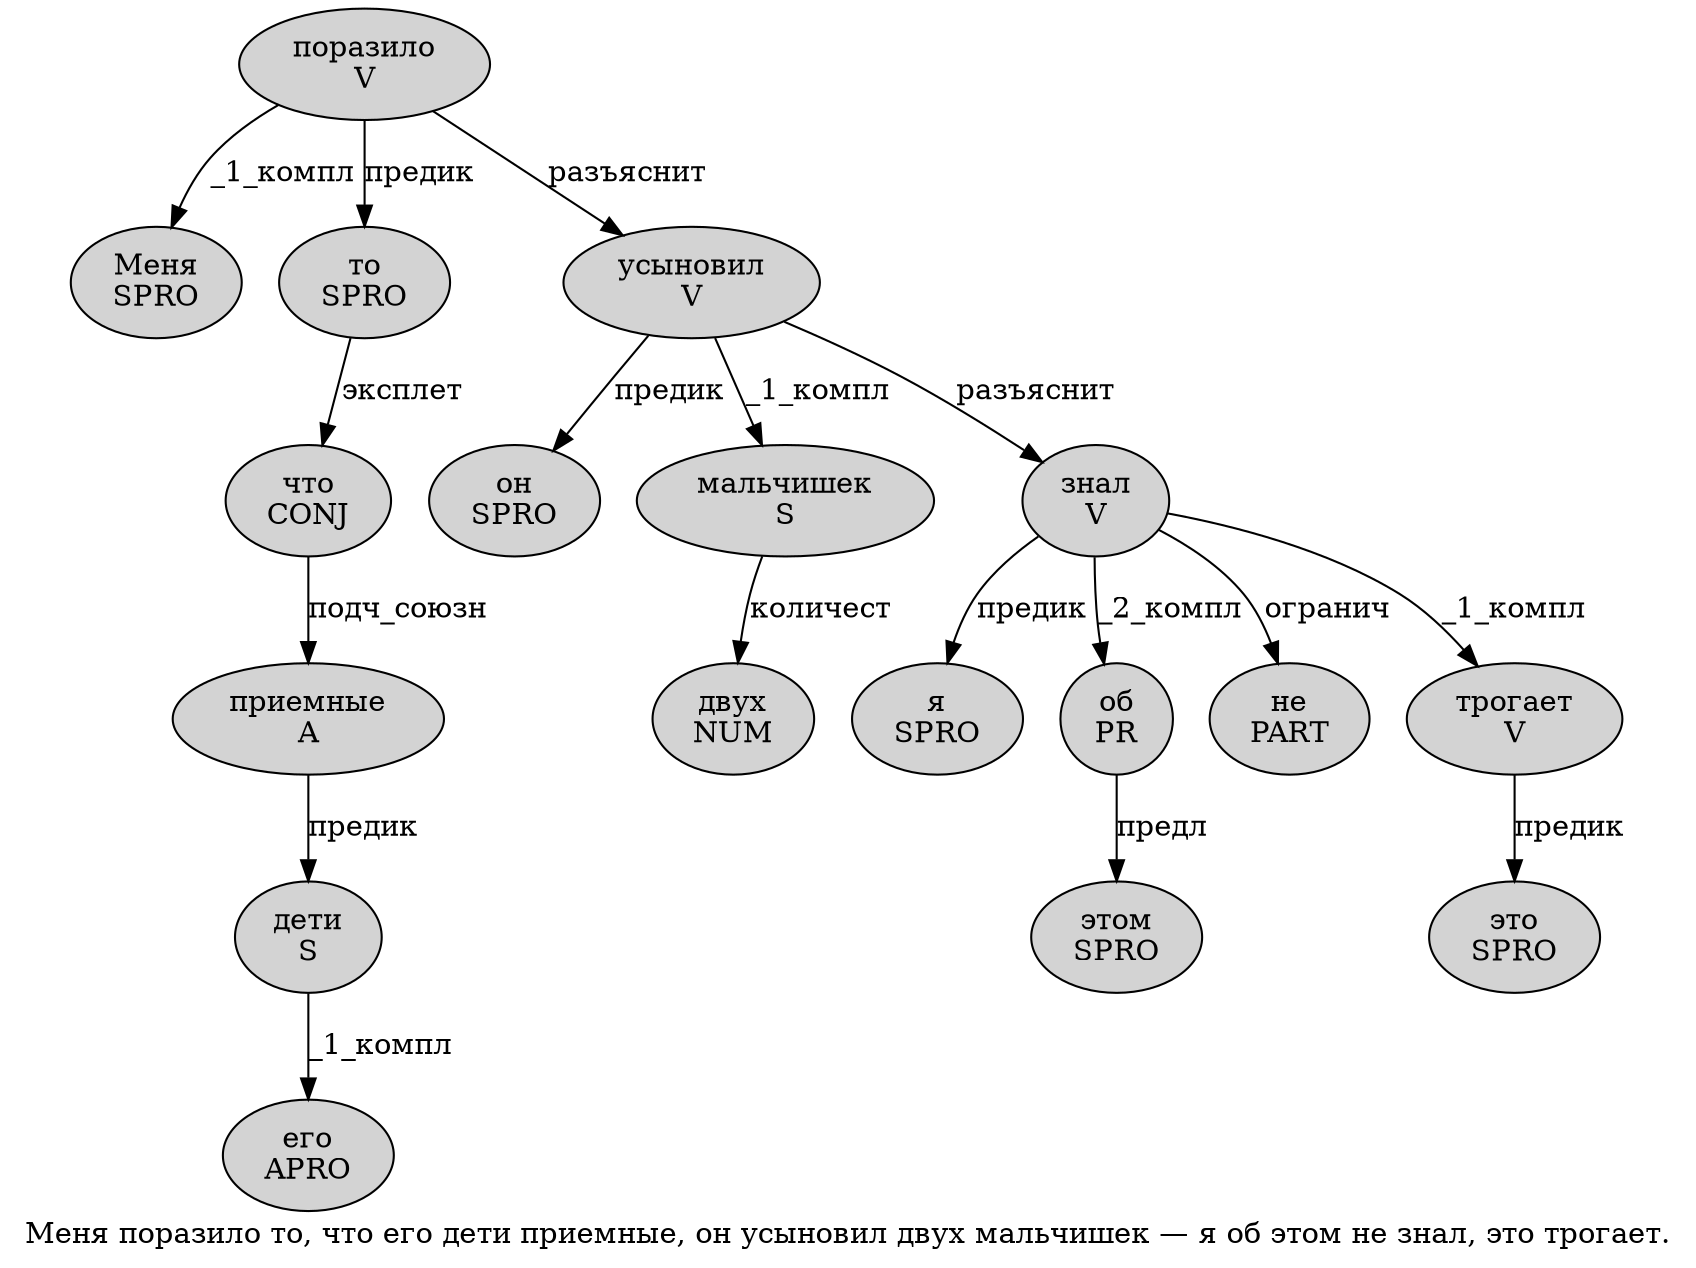 digraph SENTENCE_1694 {
	graph [label="Меня поразило то, что его дети приемные, он усыновил двух мальчишек — я об этом не знал, это трогает."]
	node [style=filled]
		0 [label="Меня
SPRO" color="" fillcolor=lightgray penwidth=1 shape=ellipse]
		1 [label="поразило
V" color="" fillcolor=lightgray penwidth=1 shape=ellipse]
		2 [label="то
SPRO" color="" fillcolor=lightgray penwidth=1 shape=ellipse]
		4 [label="что
CONJ" color="" fillcolor=lightgray penwidth=1 shape=ellipse]
		5 [label="его
APRO" color="" fillcolor=lightgray penwidth=1 shape=ellipse]
		6 [label="дети
S" color="" fillcolor=lightgray penwidth=1 shape=ellipse]
		7 [label="приемные
A" color="" fillcolor=lightgray penwidth=1 shape=ellipse]
		9 [label="он
SPRO" color="" fillcolor=lightgray penwidth=1 shape=ellipse]
		10 [label="усыновил
V" color="" fillcolor=lightgray penwidth=1 shape=ellipse]
		11 [label="двух
NUM" color="" fillcolor=lightgray penwidth=1 shape=ellipse]
		12 [label="мальчишек
S" color="" fillcolor=lightgray penwidth=1 shape=ellipse]
		14 [label="я
SPRO" color="" fillcolor=lightgray penwidth=1 shape=ellipse]
		15 [label="об
PR" color="" fillcolor=lightgray penwidth=1 shape=ellipse]
		16 [label="этом
SPRO" color="" fillcolor=lightgray penwidth=1 shape=ellipse]
		17 [label="не
PART" color="" fillcolor=lightgray penwidth=1 shape=ellipse]
		18 [label="знал
V" color="" fillcolor=lightgray penwidth=1 shape=ellipse]
		20 [label="это
SPRO" color="" fillcolor=lightgray penwidth=1 shape=ellipse]
		21 [label="трогает
V" color="" fillcolor=lightgray penwidth=1 shape=ellipse]
			6 -> 5 [label="_1_компл"]
			10 -> 9 [label="предик"]
			10 -> 12 [label="_1_компл"]
			10 -> 18 [label="разъяснит"]
			4 -> 7 [label="подч_союзн"]
			18 -> 14 [label="предик"]
			18 -> 15 [label="_2_компл"]
			18 -> 17 [label="огранич"]
			18 -> 21 [label="_1_компл"]
			7 -> 6 [label="предик"]
			21 -> 20 [label="предик"]
			1 -> 0 [label="_1_компл"]
			1 -> 2 [label="предик"]
			1 -> 10 [label="разъяснит"]
			12 -> 11 [label="количест"]
			2 -> 4 [label="эксплет"]
			15 -> 16 [label="предл"]
}